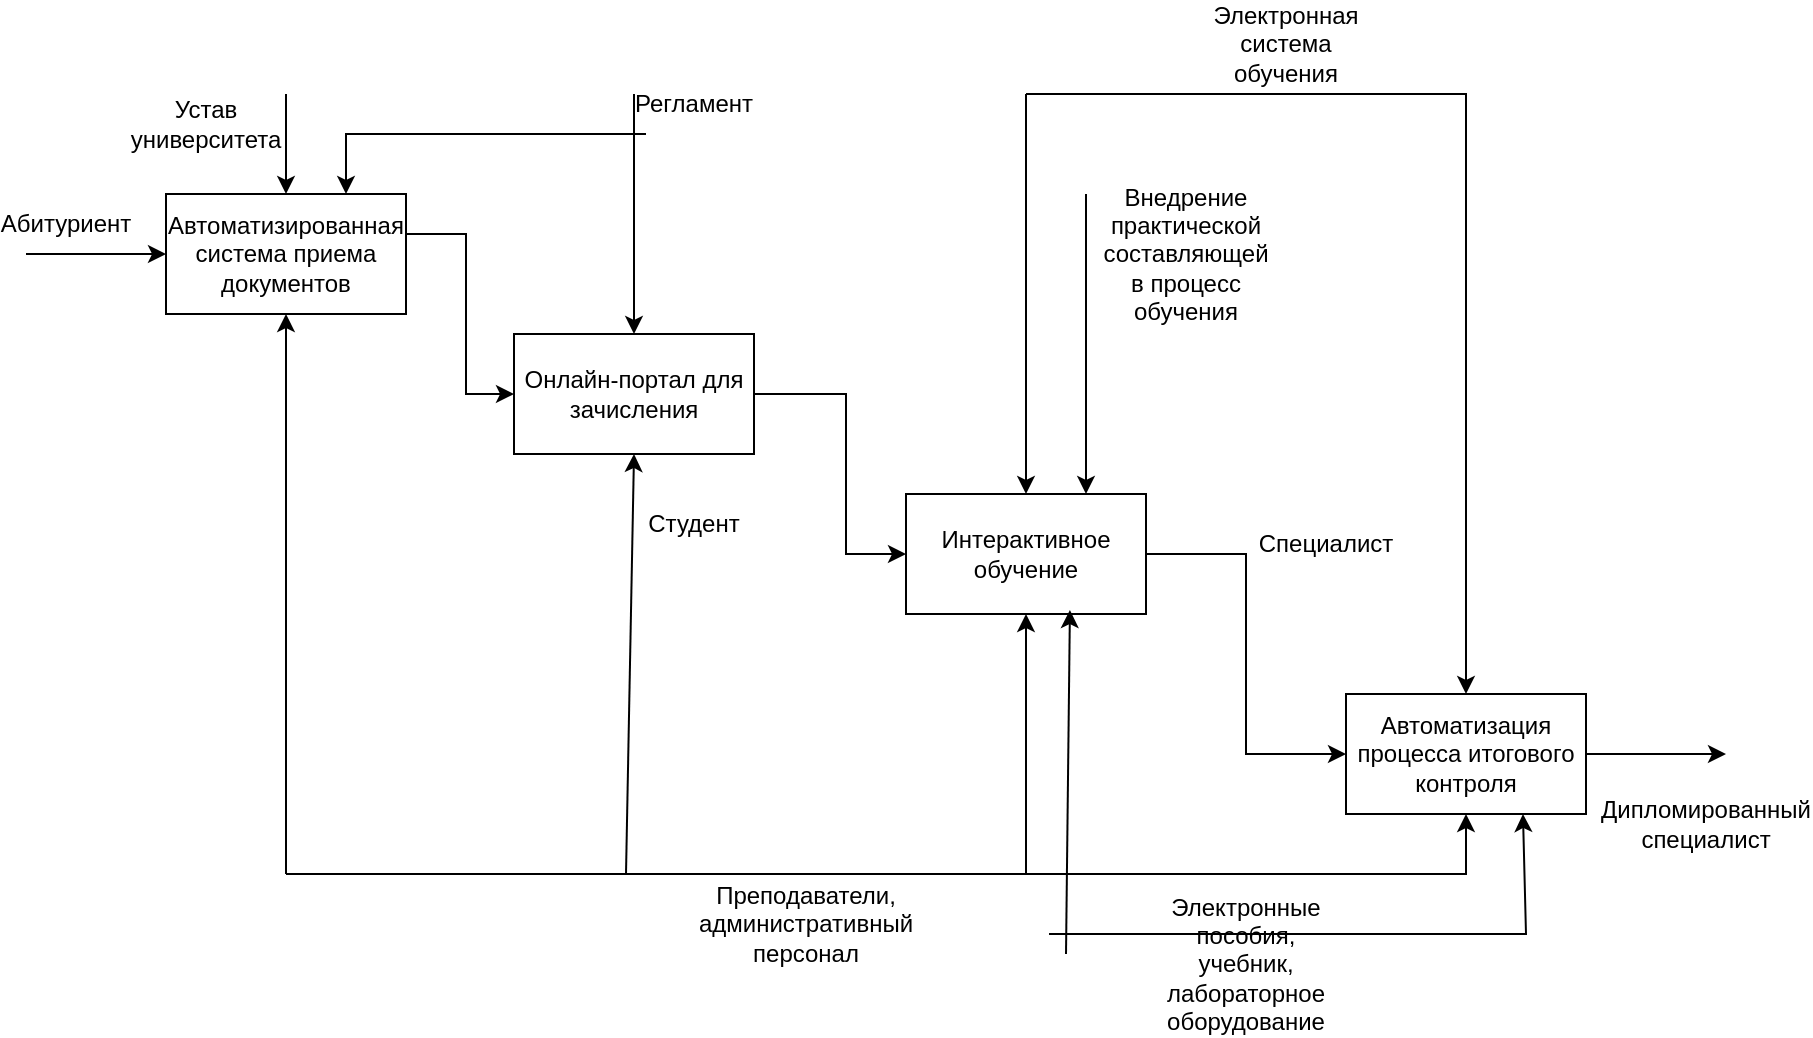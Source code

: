 <mxfile version="24.5.4" type="github">
  <diagram name="Страница — 1" id="knWinZKdyPr0RXsvEG3l">
    <mxGraphModel dx="2026" dy="1143" grid="1" gridSize="10" guides="1" tooltips="1" connect="1" arrows="1" fold="1" page="1" pageScale="1" pageWidth="827" pageHeight="1169" math="0" shadow="0">
      <root>
        <mxCell id="0" />
        <mxCell id="1" parent="0" />
        <mxCell id="73mtsWj6i6Xo5hqXAwfu-25" value="Автоматизированная система приема документов" style="rounded=0;whiteSpace=wrap;html=1;" vertex="1" parent="1">
          <mxGeometry x="180" y="300" width="120" height="60" as="geometry" />
        </mxCell>
        <mxCell id="73mtsWj6i6Xo5hqXAwfu-26" value="Онлайн-портал для зачисления" style="rounded=0;whiteSpace=wrap;html=1;" vertex="1" parent="1">
          <mxGeometry x="354" y="370" width="120" height="60" as="geometry" />
        </mxCell>
        <mxCell id="73mtsWj6i6Xo5hqXAwfu-28" value="Интерактивное обучение" style="rounded=0;whiteSpace=wrap;html=1;" vertex="1" parent="1">
          <mxGeometry x="550" y="450" width="120" height="60" as="geometry" />
        </mxCell>
        <mxCell id="73mtsWj6i6Xo5hqXAwfu-29" value="Автоматизация процесса итогового контроля" style="rounded=0;whiteSpace=wrap;html=1;" vertex="1" parent="1">
          <mxGeometry x="770" y="550" width="120" height="60" as="geometry" />
        </mxCell>
        <mxCell id="73mtsWj6i6Xo5hqXAwfu-30" value="" style="endArrow=classic;html=1;rounded=0;entryX=0;entryY=0.5;entryDx=0;entryDy=0;" edge="1" parent="1" target="73mtsWj6i6Xo5hqXAwfu-25">
          <mxGeometry width="50" height="50" relative="1" as="geometry">
            <mxPoint x="110" y="330" as="sourcePoint" />
            <mxPoint x="410" y="550" as="targetPoint" />
          </mxGeometry>
        </mxCell>
        <mxCell id="73mtsWj6i6Xo5hqXAwfu-31" value="Абитуриент" style="text;html=1;align=center;verticalAlign=middle;whiteSpace=wrap;rounded=0;" vertex="1" parent="1">
          <mxGeometry x="100" y="300" width="60" height="30" as="geometry" />
        </mxCell>
        <mxCell id="73mtsWj6i6Xo5hqXAwfu-32" value="" style="endArrow=classic;html=1;rounded=0;entryX=0.5;entryY=0;entryDx=0;entryDy=0;" edge="1" parent="1" target="73mtsWj6i6Xo5hqXAwfu-25">
          <mxGeometry width="50" height="50" relative="1" as="geometry">
            <mxPoint x="240" y="250" as="sourcePoint" />
            <mxPoint x="410" y="550" as="targetPoint" />
          </mxGeometry>
        </mxCell>
        <mxCell id="73mtsWj6i6Xo5hqXAwfu-33" value="Устав университета" style="text;html=1;align=center;verticalAlign=middle;whiteSpace=wrap;rounded=0;" vertex="1" parent="1">
          <mxGeometry x="170" y="250" width="60" height="30" as="geometry" />
        </mxCell>
        <mxCell id="73mtsWj6i6Xo5hqXAwfu-34" value="" style="endArrow=classic;html=1;rounded=0;entryX=0;entryY=0.5;entryDx=0;entryDy=0;" edge="1" parent="1" target="73mtsWj6i6Xo5hqXAwfu-26">
          <mxGeometry width="50" height="50" relative="1" as="geometry">
            <mxPoint x="300" y="320" as="sourcePoint" />
            <mxPoint x="320" y="430" as="targetPoint" />
            <Array as="points">
              <mxPoint x="300" y="320" />
              <mxPoint x="330" y="320" />
              <mxPoint x="330" y="400" />
            </Array>
          </mxGeometry>
        </mxCell>
        <mxCell id="73mtsWj6i6Xo5hqXAwfu-36" value="" style="endArrow=classic;html=1;rounded=0;entryX=0;entryY=0.5;entryDx=0;entryDy=0;exitX=1;exitY=0.5;exitDx=0;exitDy=0;" edge="1" parent="1" source="73mtsWj6i6Xo5hqXAwfu-28" target="73mtsWj6i6Xo5hqXAwfu-29">
          <mxGeometry width="50" height="50" relative="1" as="geometry">
            <mxPoint x="600" y="480" as="sourcePoint" />
            <mxPoint x="410" y="550" as="targetPoint" />
            <Array as="points">
              <mxPoint x="720" y="480" />
              <mxPoint x="720" y="580" />
            </Array>
          </mxGeometry>
        </mxCell>
        <mxCell id="73mtsWj6i6Xo5hqXAwfu-37" value="" style="endArrow=classic;html=1;rounded=0;exitX=1;exitY=0.5;exitDx=0;exitDy=0;entryX=0;entryY=0.5;entryDx=0;entryDy=0;" edge="1" parent="1" source="73mtsWj6i6Xo5hqXAwfu-26" target="73mtsWj6i6Xo5hqXAwfu-28">
          <mxGeometry width="50" height="50" relative="1" as="geometry">
            <mxPoint x="360" y="600" as="sourcePoint" />
            <mxPoint x="410" y="550" as="targetPoint" />
            <Array as="points">
              <mxPoint x="520" y="400" />
              <mxPoint x="520" y="480" />
            </Array>
          </mxGeometry>
        </mxCell>
        <mxCell id="73mtsWj6i6Xo5hqXAwfu-38" value="" style="endArrow=classic;html=1;rounded=0;entryX=0.5;entryY=1;entryDx=0;entryDy=0;" edge="1" parent="1" target="73mtsWj6i6Xo5hqXAwfu-25">
          <mxGeometry width="50" height="50" relative="1" as="geometry">
            <mxPoint x="240" y="640" as="sourcePoint" />
            <mxPoint x="560" y="550" as="targetPoint" />
          </mxGeometry>
        </mxCell>
        <mxCell id="73mtsWj6i6Xo5hqXAwfu-39" value="" style="endArrow=classic;html=1;rounded=0;entryX=0.5;entryY=1;entryDx=0;entryDy=0;" edge="1" parent="1" target="73mtsWj6i6Xo5hqXAwfu-26">
          <mxGeometry width="50" height="50" relative="1" as="geometry">
            <mxPoint x="410" y="640" as="sourcePoint" />
            <mxPoint x="560" y="550" as="targetPoint" />
          </mxGeometry>
        </mxCell>
        <mxCell id="73mtsWj6i6Xo5hqXAwfu-40" value="" style="endArrow=classic;html=1;rounded=0;entryX=0.5;entryY=1;entryDx=0;entryDy=0;" edge="1" parent="1" target="73mtsWj6i6Xo5hqXAwfu-28">
          <mxGeometry width="50" height="50" relative="1" as="geometry">
            <mxPoint x="610" y="640" as="sourcePoint" />
            <mxPoint x="560" y="550" as="targetPoint" />
          </mxGeometry>
        </mxCell>
        <mxCell id="73mtsWj6i6Xo5hqXAwfu-41" value="" style="endArrow=classic;html=1;rounded=0;entryX=0.5;entryY=1;entryDx=0;entryDy=0;" edge="1" parent="1" target="73mtsWj6i6Xo5hqXAwfu-29">
          <mxGeometry width="50" height="50" relative="1" as="geometry">
            <mxPoint x="240" y="640" as="sourcePoint" />
            <mxPoint x="560" y="550" as="targetPoint" />
            <Array as="points">
              <mxPoint x="830" y="640" />
            </Array>
          </mxGeometry>
        </mxCell>
        <mxCell id="73mtsWj6i6Xo5hqXAwfu-42" value="Преподаватели, административный персонал" style="text;html=1;align=center;verticalAlign=middle;whiteSpace=wrap;rounded=0;" vertex="1" parent="1">
          <mxGeometry x="470" y="650" width="60" height="30" as="geometry" />
        </mxCell>
        <mxCell id="73mtsWj6i6Xo5hqXAwfu-44" value="Студент" style="text;html=1;align=center;verticalAlign=middle;whiteSpace=wrap;rounded=0;" vertex="1" parent="1">
          <mxGeometry x="414" y="450" width="60" height="30" as="geometry" />
        </mxCell>
        <mxCell id="73mtsWj6i6Xo5hqXAwfu-45" value="" style="endArrow=classic;html=1;rounded=0;entryX=0.5;entryY=0;entryDx=0;entryDy=0;" edge="1" parent="1" target="73mtsWj6i6Xo5hqXAwfu-26">
          <mxGeometry width="50" height="50" relative="1" as="geometry">
            <mxPoint x="414" y="250" as="sourcePoint" />
            <mxPoint x="560" y="550" as="targetPoint" />
          </mxGeometry>
        </mxCell>
        <mxCell id="73mtsWj6i6Xo5hqXAwfu-46" value="" style="endArrow=classic;html=1;rounded=0;entryX=0.75;entryY=0;entryDx=0;entryDy=0;" edge="1" parent="1" target="73mtsWj6i6Xo5hqXAwfu-25">
          <mxGeometry width="50" height="50" relative="1" as="geometry">
            <mxPoint x="420" y="270" as="sourcePoint" />
            <mxPoint x="560" y="550" as="targetPoint" />
            <Array as="points">
              <mxPoint x="270" y="270" />
            </Array>
          </mxGeometry>
        </mxCell>
        <mxCell id="73mtsWj6i6Xo5hqXAwfu-47" value="Регламент" style="text;html=1;align=center;verticalAlign=middle;whiteSpace=wrap;rounded=0;" vertex="1" parent="1">
          <mxGeometry x="414" y="240" width="60" height="30" as="geometry" />
        </mxCell>
        <mxCell id="73mtsWj6i6Xo5hqXAwfu-48" value="Специалист" style="text;html=1;align=center;verticalAlign=middle;whiteSpace=wrap;rounded=0;" vertex="1" parent="1">
          <mxGeometry x="730" y="460" width="60" height="30" as="geometry" />
        </mxCell>
        <mxCell id="73mtsWj6i6Xo5hqXAwfu-49" value="" style="endArrow=classic;html=1;rounded=0;exitX=1;exitY=0.5;exitDx=0;exitDy=0;" edge="1" parent="1" source="73mtsWj6i6Xo5hqXAwfu-29">
          <mxGeometry width="50" height="50" relative="1" as="geometry">
            <mxPoint x="510" y="600" as="sourcePoint" />
            <mxPoint x="960" y="580" as="targetPoint" />
          </mxGeometry>
        </mxCell>
        <mxCell id="73mtsWj6i6Xo5hqXAwfu-50" value="Дипломированный специалист" style="text;html=1;align=center;verticalAlign=middle;whiteSpace=wrap;rounded=0;" vertex="1" parent="1">
          <mxGeometry x="920" y="600" width="60" height="30" as="geometry" />
        </mxCell>
        <mxCell id="73mtsWj6i6Xo5hqXAwfu-51" value="" style="endArrow=classic;html=1;rounded=0;entryX=0.5;entryY=0;entryDx=0;entryDy=0;" edge="1" parent="1" target="73mtsWj6i6Xo5hqXAwfu-28">
          <mxGeometry width="50" height="50" relative="1" as="geometry">
            <mxPoint x="610" y="250" as="sourcePoint" />
            <mxPoint x="570" y="550" as="targetPoint" />
          </mxGeometry>
        </mxCell>
        <mxCell id="73mtsWj6i6Xo5hqXAwfu-52" value="" style="endArrow=classic;html=1;rounded=0;entryX=0.5;entryY=0;entryDx=0;entryDy=0;" edge="1" parent="1" target="73mtsWj6i6Xo5hqXAwfu-29">
          <mxGeometry width="50" height="50" relative="1" as="geometry">
            <mxPoint x="610" y="250" as="sourcePoint" />
            <mxPoint x="570" y="550" as="targetPoint" />
            <Array as="points">
              <mxPoint x="830" y="250" />
            </Array>
          </mxGeometry>
        </mxCell>
        <mxCell id="73mtsWj6i6Xo5hqXAwfu-53" value="Электронная система обучения" style="text;html=1;align=center;verticalAlign=middle;whiteSpace=wrap;rounded=0;" vertex="1" parent="1">
          <mxGeometry x="710" y="210" width="60" height="30" as="geometry" />
        </mxCell>
        <mxCell id="73mtsWj6i6Xo5hqXAwfu-54" value="Внедрение практической составляющей в процесс обучения" style="text;html=1;align=center;verticalAlign=middle;whiteSpace=wrap;rounded=0;" vertex="1" parent="1">
          <mxGeometry x="660" y="315" width="60" height="30" as="geometry" />
        </mxCell>
        <mxCell id="73mtsWj6i6Xo5hqXAwfu-57" style="edgeStyle=orthogonalEdgeStyle;rounded=0;orthogonalLoop=1;jettySize=auto;html=1;exitX=0.5;exitY=1;exitDx=0;exitDy=0;" edge="1" parent="1" source="73mtsWj6i6Xo5hqXAwfu-54" target="73mtsWj6i6Xo5hqXAwfu-54">
          <mxGeometry relative="1" as="geometry" />
        </mxCell>
        <mxCell id="73mtsWj6i6Xo5hqXAwfu-58" value="" style="endArrow=classic;html=1;rounded=0;entryX=0.75;entryY=0;entryDx=0;entryDy=0;" edge="1" parent="1" target="73mtsWj6i6Xo5hqXAwfu-28">
          <mxGeometry width="50" height="50" relative="1" as="geometry">
            <mxPoint x="640" y="300" as="sourcePoint" />
            <mxPoint x="570" y="550" as="targetPoint" />
          </mxGeometry>
        </mxCell>
        <mxCell id="73mtsWj6i6Xo5hqXAwfu-59" value="" style="endArrow=classic;html=1;rounded=0;entryX=0.683;entryY=0.967;entryDx=0;entryDy=0;entryPerimeter=0;" edge="1" parent="1" target="73mtsWj6i6Xo5hqXAwfu-28">
          <mxGeometry width="50" height="50" relative="1" as="geometry">
            <mxPoint x="630" y="680" as="sourcePoint" />
            <mxPoint x="570" y="880" as="targetPoint" />
          </mxGeometry>
        </mxCell>
        <mxCell id="73mtsWj6i6Xo5hqXAwfu-60" value="" style="endArrow=classic;html=1;rounded=0;entryX=0.808;entryY=1;entryDx=0;entryDy=0;entryPerimeter=0;" edge="1" parent="1">
          <mxGeometry width="50" height="50" relative="1" as="geometry">
            <mxPoint x="621.52" y="670" as="sourcePoint" />
            <mxPoint x="858.48" y="610" as="targetPoint" />
            <Array as="points">
              <mxPoint x="860" y="670" />
            </Array>
          </mxGeometry>
        </mxCell>
        <mxCell id="73mtsWj6i6Xo5hqXAwfu-61" value="Электронные пособия, учебник, лабораторное оборудование" style="text;html=1;align=center;verticalAlign=middle;whiteSpace=wrap;rounded=0;" vertex="1" parent="1">
          <mxGeometry x="690" y="670" width="60" height="30" as="geometry" />
        </mxCell>
      </root>
    </mxGraphModel>
  </diagram>
</mxfile>
